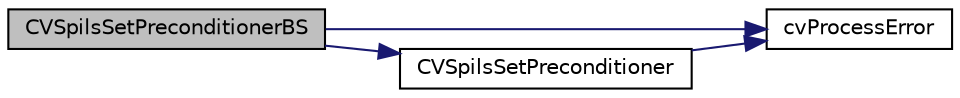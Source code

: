 digraph "CVSpilsSetPreconditionerBS"
{
  edge [fontname="Helvetica",fontsize="10",labelfontname="Helvetica",labelfontsize="10"];
  node [fontname="Helvetica",fontsize="10",shape=record];
  rankdir="LR";
  Node72 [label="CVSpilsSetPreconditionerBS",height=0.2,width=0.4,color="black", fillcolor="grey75", style="filled", fontcolor="black"];
  Node72 -> Node73 [color="midnightblue",fontsize="10",style="solid",fontname="Helvetica"];
  Node73 [label="cvProcessError",height=0.2,width=0.4,color="black", fillcolor="white", style="filled",URL="$d1/ddc/cvode_8c.html#aca8edaf29469da9950fe695b90ef196e"];
  Node72 -> Node74 [color="midnightblue",fontsize="10",style="solid",fontname="Helvetica"];
  Node74 [label="CVSpilsSetPreconditioner",height=0.2,width=0.4,color="black", fillcolor="white", style="filled",URL="$d9/d0d/cvodes__spils_8c.html#a6a419b4ace13d321aeb8584e4a79aa18"];
  Node74 -> Node73 [color="midnightblue",fontsize="10",style="solid",fontname="Helvetica"];
}
